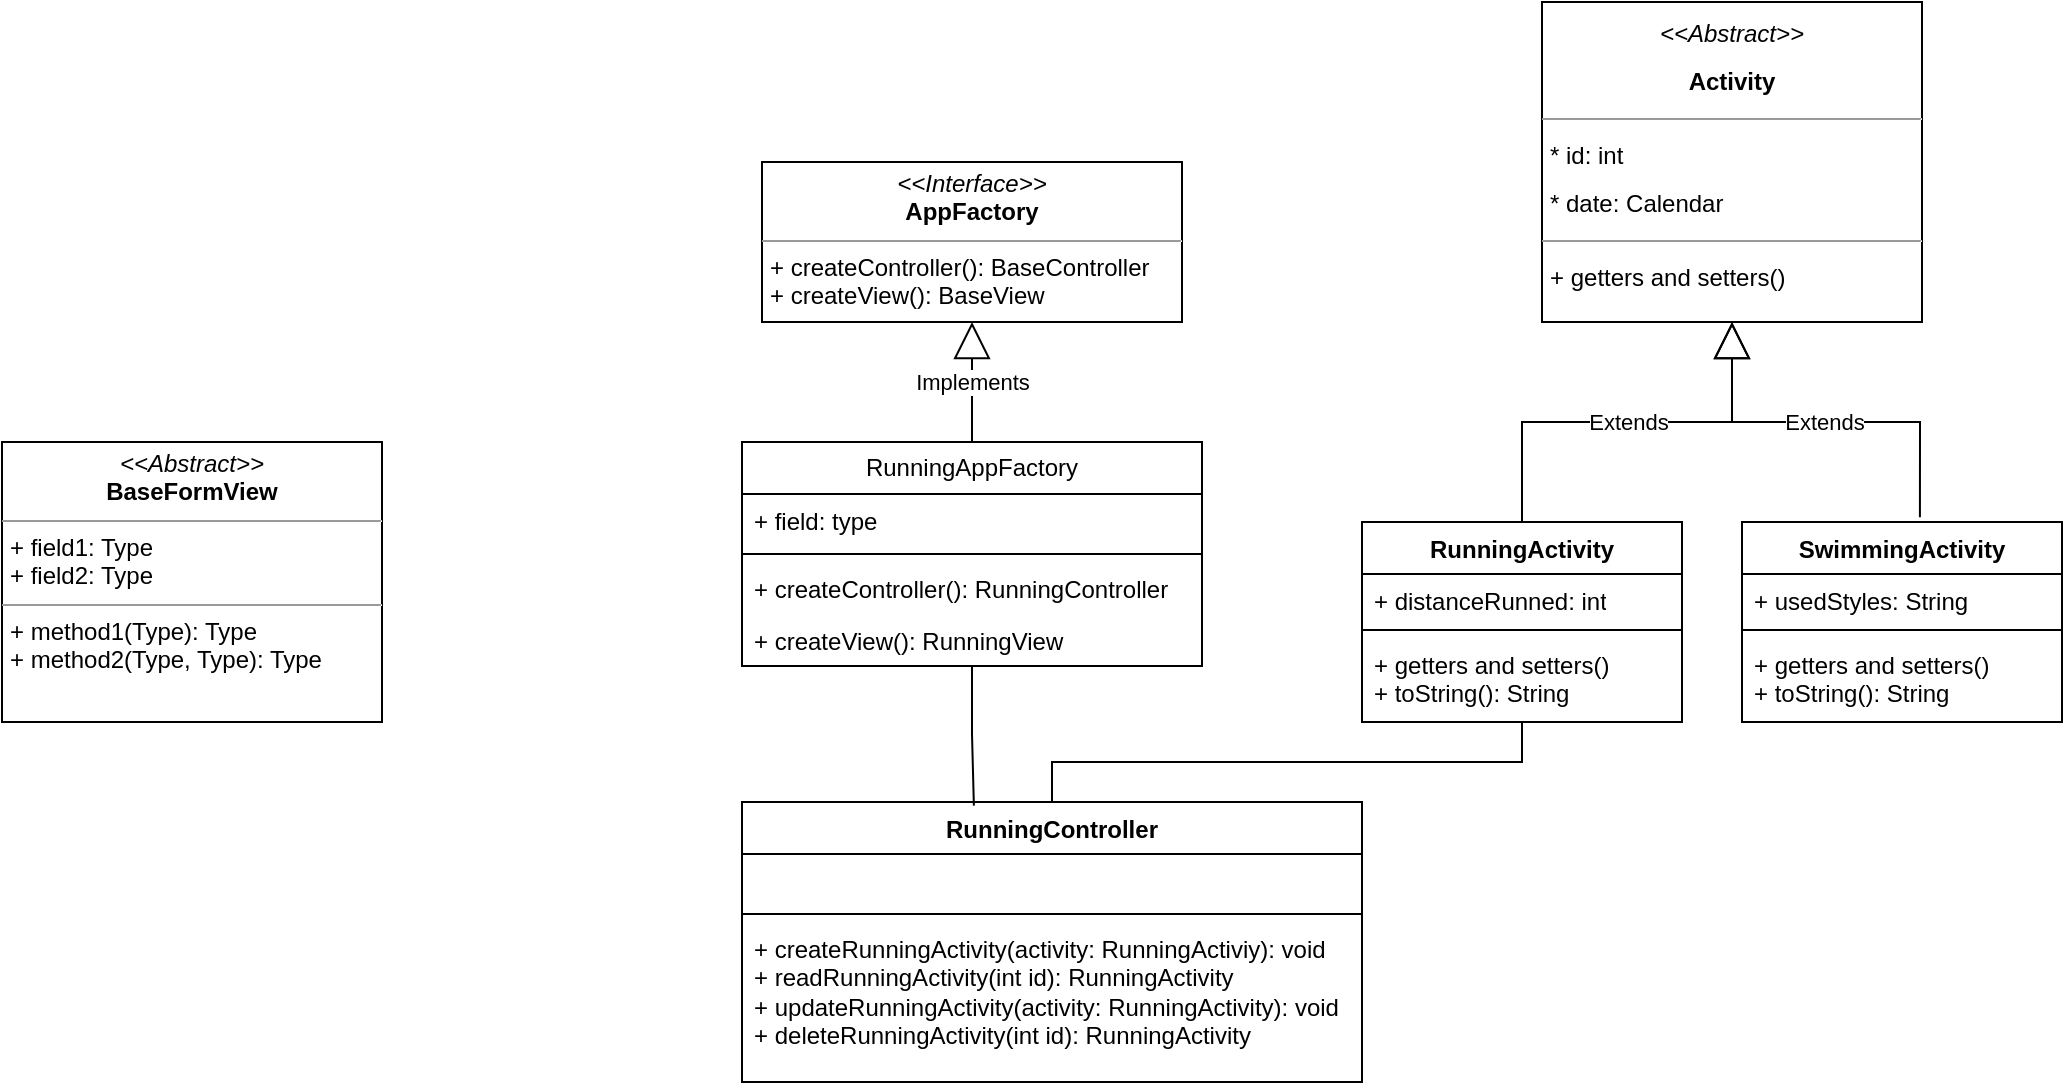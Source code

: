 <mxfile version="21.6.8" type="device">
  <diagram id="C5RBs43oDa-KdzZeNtuy" name="Page-1">
    <mxGraphModel dx="1665" dy="461" grid="1" gridSize="10" guides="1" tooltips="1" connect="1" arrows="1" fold="1" page="1" pageScale="1" pageWidth="827" pageHeight="1169" math="0" shadow="0">
      <root>
        <mxCell id="WIyWlLk6GJQsqaUBKTNV-0" />
        <mxCell id="WIyWlLk6GJQsqaUBKTNV-1" parent="WIyWlLk6GJQsqaUBKTNV-0" />
        <mxCell id="8u4uK_h-1O_c__R3WhlN-1" value="RunningActivity" style="swimlane;fontStyle=1;align=center;verticalAlign=top;childLayout=stackLayout;horizontal=1;startSize=26;horizontalStack=0;resizeParent=1;resizeParentMax=0;resizeLast=0;collapsible=1;marginBottom=0;whiteSpace=wrap;html=1;" parent="WIyWlLk6GJQsqaUBKTNV-1" vertex="1">
          <mxGeometry x="460" y="400" width="160" height="100" as="geometry">
            <mxRectangle x="460" y="400" width="130" height="30" as="alternateBounds" />
          </mxGeometry>
        </mxCell>
        <mxCell id="8u4uK_h-1O_c__R3WhlN-2" value="+ distanceRunned: int" style="text;strokeColor=none;fillColor=none;align=left;verticalAlign=top;spacingLeft=4;spacingRight=4;overflow=hidden;rotatable=0;points=[[0,0.5],[1,0.5]];portConstraint=eastwest;whiteSpace=wrap;html=1;" parent="8u4uK_h-1O_c__R3WhlN-1" vertex="1">
          <mxGeometry y="26" width="160" height="24" as="geometry" />
        </mxCell>
        <mxCell id="8u4uK_h-1O_c__R3WhlN-3" value="" style="line;strokeWidth=1;fillColor=none;align=left;verticalAlign=middle;spacingTop=-1;spacingLeft=3;spacingRight=3;rotatable=0;labelPosition=right;points=[];portConstraint=eastwest;strokeColor=inherit;" parent="8u4uK_h-1O_c__R3WhlN-1" vertex="1">
          <mxGeometry y="50" width="160" height="8" as="geometry" />
        </mxCell>
        <mxCell id="8u4uK_h-1O_c__R3WhlN-4" value="+ getters and setters()&lt;br&gt;+ toString(): String" style="text;strokeColor=none;fillColor=none;align=left;verticalAlign=top;spacingLeft=4;spacingRight=4;overflow=hidden;rotatable=0;points=[[0,0.5],[1,0.5]];portConstraint=eastwest;whiteSpace=wrap;html=1;" parent="8u4uK_h-1O_c__R3WhlN-1" vertex="1">
          <mxGeometry y="58" width="160" height="42" as="geometry" />
        </mxCell>
        <mxCell id="8u4uK_h-1O_c__R3WhlN-6" value="&lt;p style=&quot;margin: 4px 0px 0px; text-align: center; line-height: 200%;&quot;&gt;&lt;i&gt;&amp;lt;&amp;lt;Abstract&amp;gt;&amp;gt;&lt;/i&gt;&lt;br&gt;&lt;b&gt;Activity&lt;/b&gt;&lt;/p&gt;&lt;hr style=&quot;line-height: 200%;&quot; size=&quot;1&quot;&gt;&lt;p style=&quot;margin: 0px 0px 0px 4px; line-height: 200%;&quot;&gt;* id: int&lt;br&gt;&lt;/p&gt;&lt;p style=&quot;margin: 0px 0px 0px 4px; line-height: 200%;&quot;&gt;* date: Calendar&lt;/p&gt;&lt;hr style=&quot;line-height: 200%;&quot; size=&quot;1&quot;&gt;&lt;p style=&quot;margin: 0px 0px 0px 4px; line-height: 200%;&quot;&gt;+ getters and setters()&lt;br&gt;&lt;/p&gt;" style="verticalAlign=top;align=left;overflow=fill;fontSize=12;fontFamily=Helvetica;html=1;whiteSpace=wrap;" parent="WIyWlLk6GJQsqaUBKTNV-1" vertex="1">
          <mxGeometry x="550" y="140" width="190" height="160" as="geometry" />
        </mxCell>
        <mxCell id="8u4uK_h-1O_c__R3WhlN-8" value="Extends" style="endArrow=block;endSize=16;endFill=0;html=1;rounded=0;entryX=0.5;entryY=1;entryDx=0;entryDy=0;exitX=0.5;exitY=0;exitDx=0;exitDy=0;edgeStyle=orthogonalEdgeStyle;" parent="WIyWlLk6GJQsqaUBKTNV-1" source="8u4uK_h-1O_c__R3WhlN-1" target="8u4uK_h-1O_c__R3WhlN-6" edge="1">
          <mxGeometry width="160" relative="1" as="geometry">
            <mxPoint x="330" y="360" as="sourcePoint" />
            <mxPoint x="490" y="360" as="targetPoint" />
          </mxGeometry>
        </mxCell>
        <mxCell id="8u4uK_h-1O_c__R3WhlN-9" value="SwimmingActivity" style="swimlane;fontStyle=1;align=center;verticalAlign=top;childLayout=stackLayout;horizontal=1;startSize=26;horizontalStack=0;resizeParent=1;resizeParentMax=0;resizeLast=0;collapsible=1;marginBottom=0;whiteSpace=wrap;html=1;" parent="WIyWlLk6GJQsqaUBKTNV-1" vertex="1">
          <mxGeometry x="650" y="400" width="160" height="100" as="geometry" />
        </mxCell>
        <mxCell id="8u4uK_h-1O_c__R3WhlN-10" value="+ usedStyles: String" style="text;strokeColor=none;fillColor=none;align=left;verticalAlign=top;spacingLeft=4;spacingRight=4;overflow=hidden;rotatable=0;points=[[0,0.5],[1,0.5]];portConstraint=eastwest;whiteSpace=wrap;html=1;" parent="8u4uK_h-1O_c__R3WhlN-9" vertex="1">
          <mxGeometry y="26" width="160" height="24" as="geometry" />
        </mxCell>
        <mxCell id="8u4uK_h-1O_c__R3WhlN-11" value="" style="line;strokeWidth=1;fillColor=none;align=left;verticalAlign=middle;spacingTop=-1;spacingLeft=3;spacingRight=3;rotatable=0;labelPosition=right;points=[];portConstraint=eastwest;strokeColor=inherit;" parent="8u4uK_h-1O_c__R3WhlN-9" vertex="1">
          <mxGeometry y="50" width="160" height="8" as="geometry" />
        </mxCell>
        <mxCell id="8u4uK_h-1O_c__R3WhlN-12" value="+ getters and setters()&lt;br style=&quot;border-color: var(--border-color);&quot;&gt;+ toString(): String" style="text;strokeColor=none;fillColor=none;align=left;verticalAlign=top;spacingLeft=4;spacingRight=4;overflow=hidden;rotatable=0;points=[[0,0.5],[1,0.5]];portConstraint=eastwest;whiteSpace=wrap;html=1;" parent="8u4uK_h-1O_c__R3WhlN-9" vertex="1">
          <mxGeometry y="58" width="160" height="42" as="geometry" />
        </mxCell>
        <mxCell id="8u4uK_h-1O_c__R3WhlN-13" value="Extends" style="endArrow=block;endSize=16;endFill=0;html=1;rounded=0;exitX=0.556;exitY=-0.024;exitDx=0;exitDy=0;edgeStyle=orthogonalEdgeStyle;exitPerimeter=0;entryX=0.5;entryY=1;entryDx=0;entryDy=0;" parent="WIyWlLk6GJQsqaUBKTNV-1" source="8u4uK_h-1O_c__R3WhlN-9" target="8u4uK_h-1O_c__R3WhlN-6" edge="1">
          <mxGeometry width="160" relative="1" as="geometry">
            <mxPoint x="560" y="410" as="sourcePoint" />
            <mxPoint x="690" y="300" as="targetPoint" />
          </mxGeometry>
        </mxCell>
        <mxCell id="Sw9sKxoPR2vAizI_A7iF-4" style="edgeStyle=orthogonalEdgeStyle;rounded=0;orthogonalLoop=1;jettySize=auto;html=1;endArrow=none;endFill=0;" edge="1" parent="WIyWlLk6GJQsqaUBKTNV-1" source="Sw9sKxoPR2vAizI_A7iF-0" target="8u4uK_h-1O_c__R3WhlN-1">
          <mxGeometry relative="1" as="geometry" />
        </mxCell>
        <mxCell id="Sw9sKxoPR2vAizI_A7iF-0" value="RunningController" style="swimlane;fontStyle=1;align=center;verticalAlign=top;childLayout=stackLayout;horizontal=1;startSize=26;horizontalStack=0;resizeParent=1;resizeParentMax=0;resizeLast=0;collapsible=1;marginBottom=0;whiteSpace=wrap;html=1;" vertex="1" parent="WIyWlLk6GJQsqaUBKTNV-1">
          <mxGeometry x="150" y="540" width="310" height="140" as="geometry" />
        </mxCell>
        <mxCell id="Sw9sKxoPR2vAizI_A7iF-1" value="&amp;nbsp;&amp;nbsp;" style="text;strokeColor=none;fillColor=none;align=left;verticalAlign=top;spacingLeft=4;spacingRight=4;overflow=hidden;rotatable=0;points=[[0,0.5],[1,0.5]];portConstraint=eastwest;whiteSpace=wrap;html=1;" vertex="1" parent="Sw9sKxoPR2vAizI_A7iF-0">
          <mxGeometry y="26" width="310" height="26" as="geometry" />
        </mxCell>
        <mxCell id="Sw9sKxoPR2vAizI_A7iF-2" value="" style="line;strokeWidth=1;fillColor=none;align=left;verticalAlign=middle;spacingTop=-1;spacingLeft=3;spacingRight=3;rotatable=0;labelPosition=right;points=[];portConstraint=eastwest;strokeColor=inherit;" vertex="1" parent="Sw9sKxoPR2vAizI_A7iF-0">
          <mxGeometry y="52" width="310" height="8" as="geometry" />
        </mxCell>
        <mxCell id="Sw9sKxoPR2vAizI_A7iF-3" value="+ createRunningActivity(activity: RunningActiviy): void&lt;br&gt;+ readRunningActivity(int id): RunningActivity&lt;br&gt;+ updateRunningActivity(activity: RunningActivity): void&lt;br&gt;+ deleteRunningActivity(int id): RunningActivity" style="text;strokeColor=none;fillColor=none;align=left;verticalAlign=top;spacingLeft=4;spacingRight=4;overflow=hidden;rotatable=0;points=[[0,0.5],[1,0.5]];portConstraint=eastwest;whiteSpace=wrap;html=1;" vertex="1" parent="Sw9sKxoPR2vAizI_A7iF-0">
          <mxGeometry y="60" width="310" height="80" as="geometry" />
        </mxCell>
        <mxCell id="Sw9sKxoPR2vAizI_A7iF-5" value="&lt;p style=&quot;margin:0px;margin-top:4px;text-align:center;&quot;&gt;&lt;i&gt;&amp;lt;&amp;lt;Interface&amp;gt;&amp;gt;&lt;/i&gt;&lt;br&gt;&lt;b&gt;AppFactory&lt;/b&gt;&lt;/p&gt;&lt;hr size=&quot;1&quot;&gt;&lt;p style=&quot;margin:0px;margin-left:4px;&quot;&gt;+ createController(): BaseController&lt;br&gt;+ createView(): BaseView&lt;/p&gt;" style="verticalAlign=top;align=left;overflow=fill;fontSize=12;fontFamily=Helvetica;html=1;whiteSpace=wrap;" vertex="1" parent="WIyWlLk6GJQsqaUBKTNV-1">
          <mxGeometry x="160" y="220" width="210" height="80" as="geometry" />
        </mxCell>
        <mxCell id="Sw9sKxoPR2vAizI_A7iF-11" style="edgeStyle=orthogonalEdgeStyle;rounded=0;orthogonalLoop=1;jettySize=auto;html=1;entryX=0.374;entryY=0.013;entryDx=0;entryDy=0;entryPerimeter=0;endArrow=none;endFill=0;" edge="1" parent="WIyWlLk6GJQsqaUBKTNV-1" source="Sw9sKxoPR2vAizI_A7iF-6" target="Sw9sKxoPR2vAizI_A7iF-0">
          <mxGeometry relative="1" as="geometry" />
        </mxCell>
        <mxCell id="Sw9sKxoPR2vAizI_A7iF-6" value="RunningAppFactory" style="swimlane;fontStyle=0;childLayout=stackLayout;horizontal=1;startSize=26;fillColor=none;horizontalStack=0;resizeParent=1;resizeParentMax=0;resizeLast=0;collapsible=1;marginBottom=0;whiteSpace=wrap;html=1;" vertex="1" parent="WIyWlLk6GJQsqaUBKTNV-1">
          <mxGeometry x="150" y="360" width="230" height="112" as="geometry" />
        </mxCell>
        <mxCell id="Sw9sKxoPR2vAizI_A7iF-9" value="+ field: type" style="text;strokeColor=none;fillColor=none;align=left;verticalAlign=top;spacingLeft=4;spacingRight=4;overflow=hidden;rotatable=0;points=[[0,0.5],[1,0.5]];portConstraint=eastwest;whiteSpace=wrap;html=1;" vertex="1" parent="Sw9sKxoPR2vAizI_A7iF-6">
          <mxGeometry y="26" width="230" height="26" as="geometry" />
        </mxCell>
        <mxCell id="Sw9sKxoPR2vAizI_A7iF-12" value="" style="line;strokeWidth=1;fillColor=none;align=left;verticalAlign=middle;spacingTop=-1;spacingLeft=3;spacingRight=3;rotatable=0;labelPosition=right;points=[];portConstraint=eastwest;strokeColor=inherit;" vertex="1" parent="Sw9sKxoPR2vAizI_A7iF-6">
          <mxGeometry y="52" width="230" height="8" as="geometry" />
        </mxCell>
        <mxCell id="Sw9sKxoPR2vAizI_A7iF-7" value="+ createController(): RunningController" style="text;strokeColor=none;fillColor=none;align=left;verticalAlign=top;spacingLeft=4;spacingRight=4;overflow=hidden;rotatable=0;points=[[0,0.5],[1,0.5]];portConstraint=eastwest;whiteSpace=wrap;html=1;" vertex="1" parent="Sw9sKxoPR2vAizI_A7iF-6">
          <mxGeometry y="60" width="230" height="26" as="geometry" />
        </mxCell>
        <mxCell id="Sw9sKxoPR2vAizI_A7iF-8" value="+ createView(): RunningView" style="text;strokeColor=none;fillColor=none;align=left;verticalAlign=top;spacingLeft=4;spacingRight=4;overflow=hidden;rotatable=0;points=[[0,0.5],[1,0.5]];portConstraint=eastwest;whiteSpace=wrap;html=1;" vertex="1" parent="Sw9sKxoPR2vAizI_A7iF-6">
          <mxGeometry y="86" width="230" height="26" as="geometry" />
        </mxCell>
        <mxCell id="Sw9sKxoPR2vAizI_A7iF-10" value="Implements" style="endArrow=block;endSize=16;endFill=0;html=1;rounded=0;entryX=0.5;entryY=1;entryDx=0;entryDy=0;exitX=0.5;exitY=0;exitDx=0;exitDy=0;edgeStyle=orthogonalEdgeStyle;" edge="1" parent="WIyWlLk6GJQsqaUBKTNV-1" source="Sw9sKxoPR2vAizI_A7iF-6" target="Sw9sKxoPR2vAizI_A7iF-5">
          <mxGeometry width="160" relative="1" as="geometry">
            <mxPoint x="550" y="410" as="sourcePoint" />
            <mxPoint x="655" y="310" as="targetPoint" />
          </mxGeometry>
        </mxCell>
        <mxCell id="Sw9sKxoPR2vAizI_A7iF-14" value="&lt;p style=&quot;margin:0px;margin-top:4px;text-align:center;&quot;&gt;&lt;i&gt;&amp;lt;&amp;lt;Abstract&amp;gt;&amp;gt;&lt;/i&gt;&lt;br&gt;&lt;b&gt;BaseFormView&lt;/b&gt;&lt;/p&gt;&lt;hr size=&quot;1&quot;&gt;&lt;p style=&quot;margin:0px;margin-left:4px;&quot;&gt;+ field1: Type&lt;br&gt;+ field2: Type&lt;/p&gt;&lt;hr size=&quot;1&quot;&gt;&lt;p style=&quot;margin:0px;margin-left:4px;&quot;&gt;+ method1(Type): Type&lt;br&gt;+ method2(Type, Type): Type&lt;/p&gt;" style="verticalAlign=top;align=left;overflow=fill;fontSize=12;fontFamily=Helvetica;html=1;whiteSpace=wrap;" vertex="1" parent="WIyWlLk6GJQsqaUBKTNV-1">
          <mxGeometry x="-220" y="360" width="190" height="140" as="geometry" />
        </mxCell>
      </root>
    </mxGraphModel>
  </diagram>
</mxfile>

